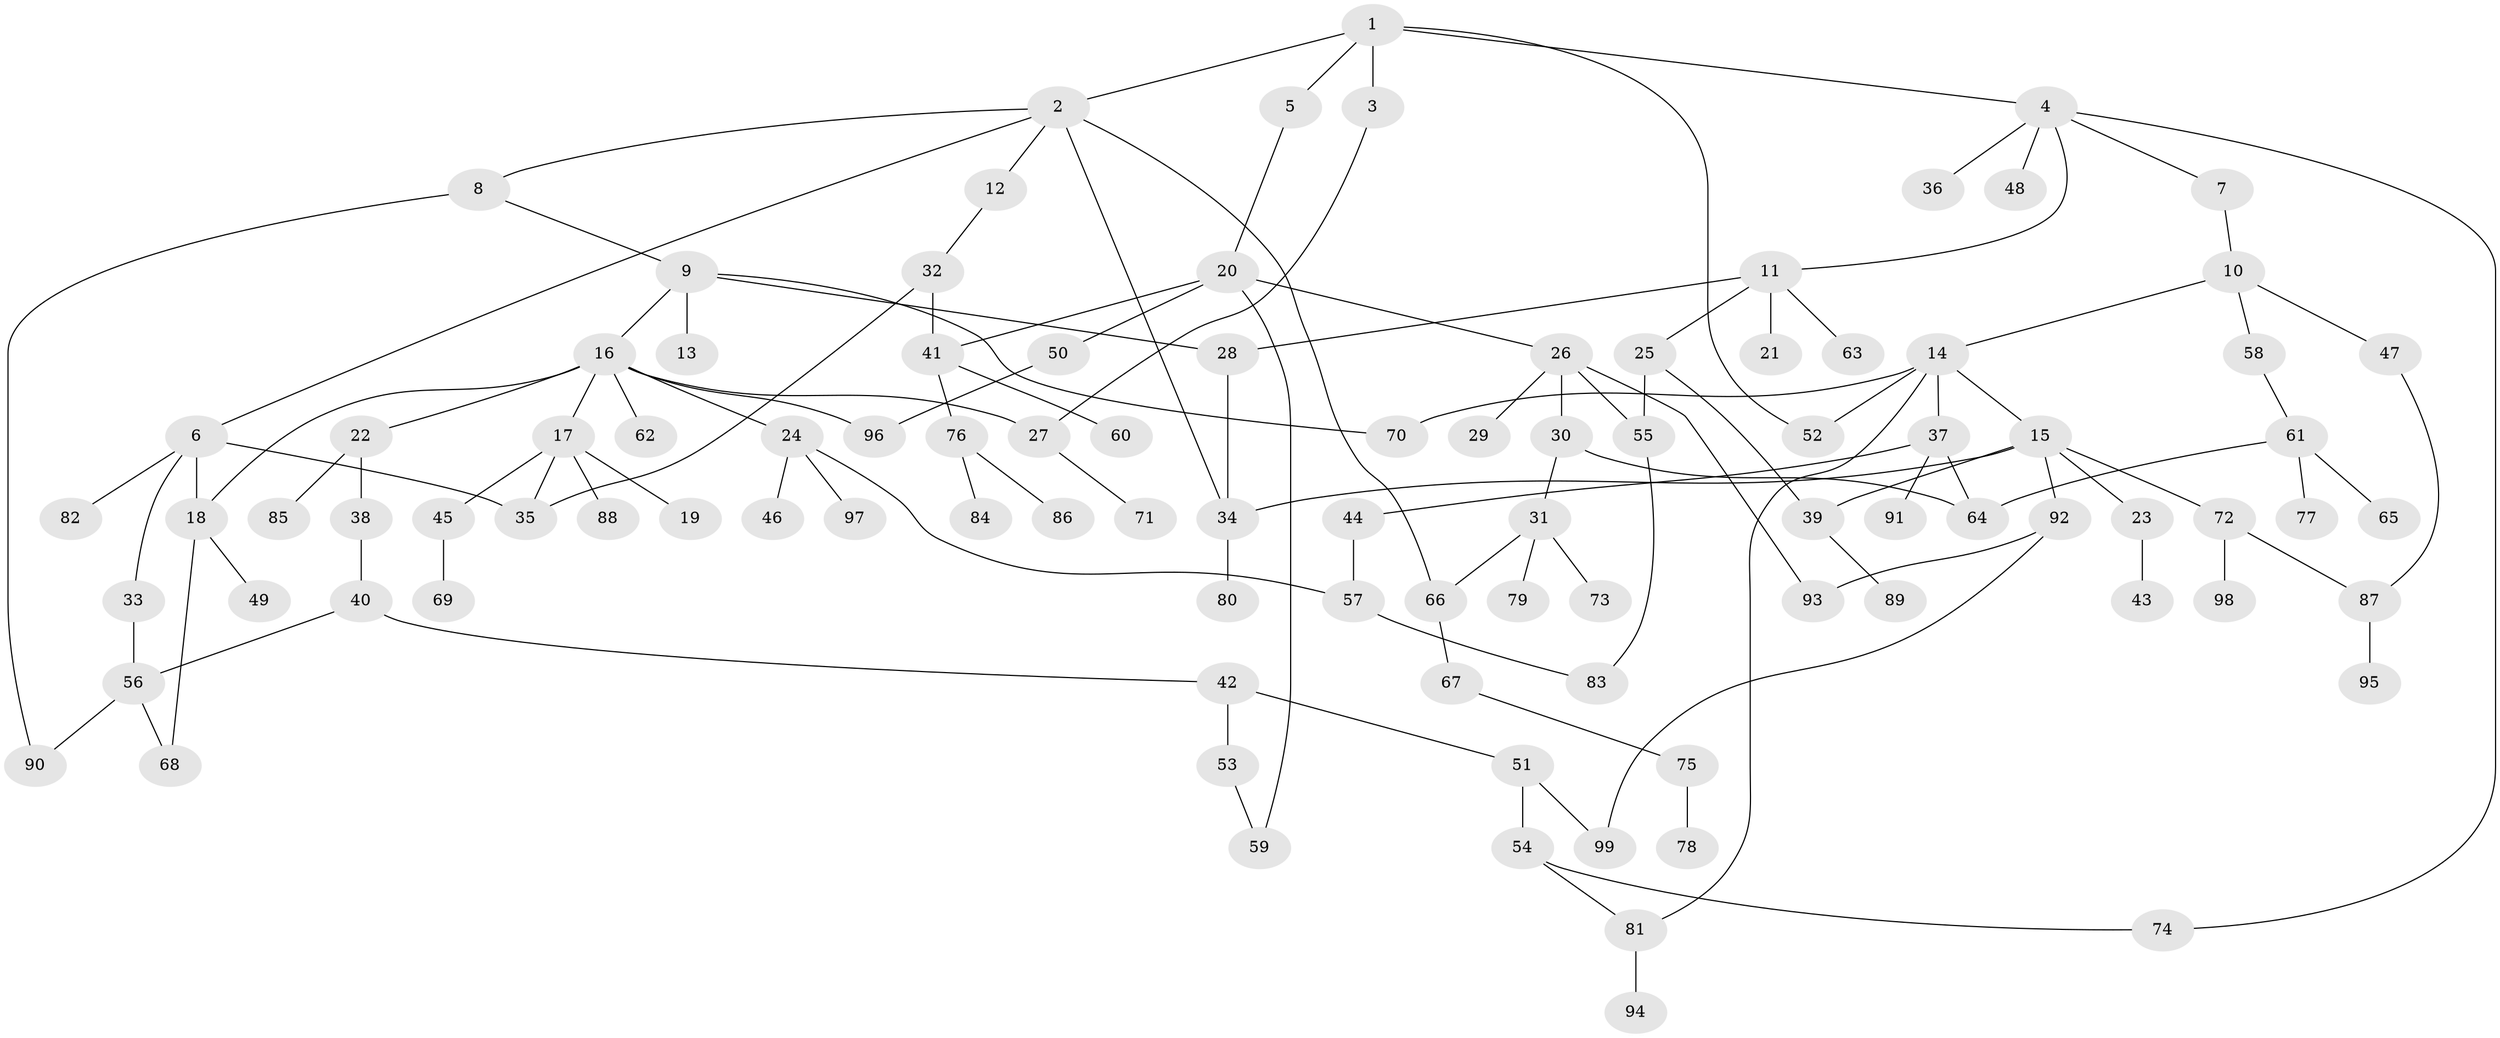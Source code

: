 // coarse degree distribution, {5: 0.06153846153846154, 7: 0.015384615384615385, 2: 0.23076923076923078, 6: 0.03076923076923077, 3: 0.2, 4: 0.07692307692307693, 8: 0.046153846153846156, 9: 0.015384615384615385, 1: 0.3230769230769231}
// Generated by graph-tools (version 1.1) at 2025/41/03/06/25 10:41:28]
// undirected, 99 vertices, 125 edges
graph export_dot {
graph [start="1"]
  node [color=gray90,style=filled];
  1;
  2;
  3;
  4;
  5;
  6;
  7;
  8;
  9;
  10;
  11;
  12;
  13;
  14;
  15;
  16;
  17;
  18;
  19;
  20;
  21;
  22;
  23;
  24;
  25;
  26;
  27;
  28;
  29;
  30;
  31;
  32;
  33;
  34;
  35;
  36;
  37;
  38;
  39;
  40;
  41;
  42;
  43;
  44;
  45;
  46;
  47;
  48;
  49;
  50;
  51;
  52;
  53;
  54;
  55;
  56;
  57;
  58;
  59;
  60;
  61;
  62;
  63;
  64;
  65;
  66;
  67;
  68;
  69;
  70;
  71;
  72;
  73;
  74;
  75;
  76;
  77;
  78;
  79;
  80;
  81;
  82;
  83;
  84;
  85;
  86;
  87;
  88;
  89;
  90;
  91;
  92;
  93;
  94;
  95;
  96;
  97;
  98;
  99;
  1 -- 2;
  1 -- 3;
  1 -- 4;
  1 -- 5;
  1 -- 52;
  2 -- 6;
  2 -- 8;
  2 -- 12;
  2 -- 34;
  2 -- 66;
  3 -- 27;
  4 -- 7;
  4 -- 11;
  4 -- 36;
  4 -- 48;
  4 -- 74;
  5 -- 20;
  6 -- 33;
  6 -- 82;
  6 -- 35;
  6 -- 18;
  7 -- 10;
  8 -- 9;
  8 -- 90;
  9 -- 13;
  9 -- 16;
  9 -- 28;
  9 -- 70;
  10 -- 14;
  10 -- 47;
  10 -- 58;
  11 -- 21;
  11 -- 25;
  11 -- 28;
  11 -- 63;
  12 -- 32;
  14 -- 15;
  14 -- 37;
  14 -- 52;
  14 -- 70;
  14 -- 81;
  15 -- 23;
  15 -- 72;
  15 -- 92;
  15 -- 39;
  15 -- 34;
  16 -- 17;
  16 -- 18;
  16 -- 22;
  16 -- 24;
  16 -- 62;
  16 -- 96;
  16 -- 27;
  17 -- 19;
  17 -- 45;
  17 -- 88;
  17 -- 35;
  18 -- 49;
  18 -- 68;
  20 -- 26;
  20 -- 41;
  20 -- 50;
  20 -- 59;
  22 -- 38;
  22 -- 85;
  23 -- 43;
  24 -- 46;
  24 -- 97;
  24 -- 57;
  25 -- 39;
  25 -- 55;
  26 -- 29;
  26 -- 30;
  26 -- 55;
  26 -- 93;
  27 -- 71;
  28 -- 34;
  30 -- 31;
  30 -- 64;
  31 -- 66;
  31 -- 73;
  31 -- 79;
  32 -- 35;
  32 -- 41;
  33 -- 56;
  34 -- 80;
  37 -- 44;
  37 -- 91;
  37 -- 64;
  38 -- 40;
  39 -- 89;
  40 -- 42;
  40 -- 56;
  41 -- 60;
  41 -- 76;
  42 -- 51;
  42 -- 53;
  44 -- 57;
  45 -- 69;
  47 -- 87;
  50 -- 96;
  51 -- 54;
  51 -- 99;
  53 -- 59;
  54 -- 81;
  54 -- 74;
  55 -- 83;
  56 -- 90;
  56 -- 68;
  57 -- 83;
  58 -- 61;
  61 -- 65;
  61 -- 77;
  61 -- 64;
  66 -- 67;
  67 -- 75;
  72 -- 98;
  72 -- 87;
  75 -- 78;
  76 -- 84;
  76 -- 86;
  81 -- 94;
  87 -- 95;
  92 -- 93;
  92 -- 99;
}
